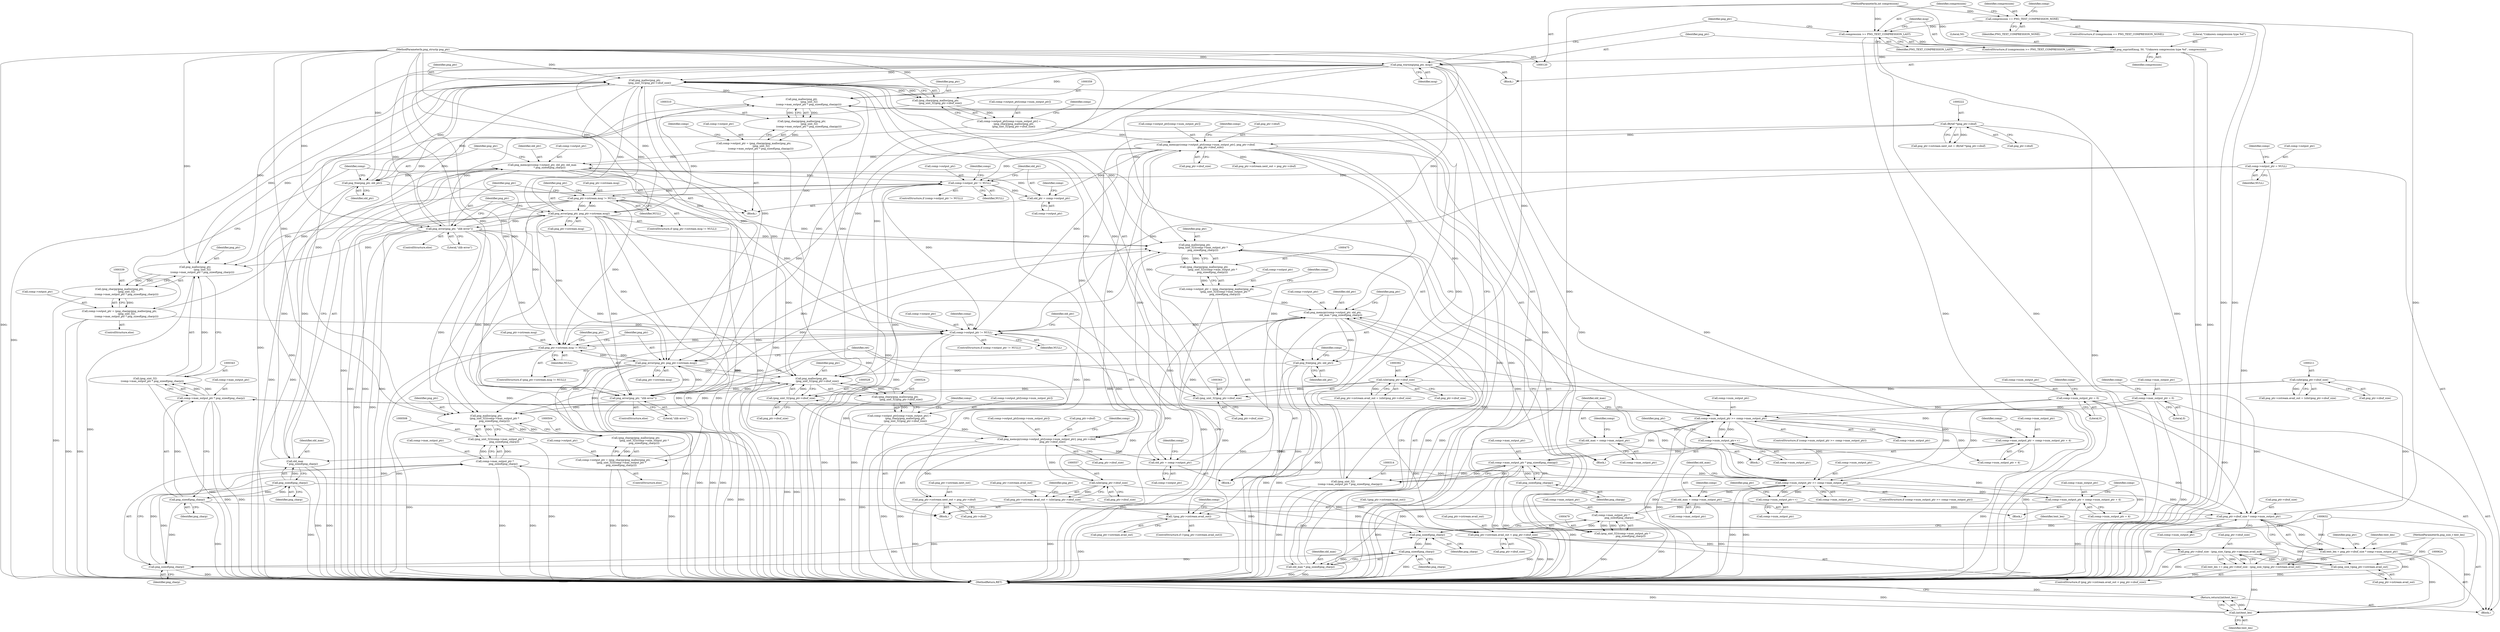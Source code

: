 digraph "0_Chrome_7f3d85b096f66870a15b37c2f40b219b2e292693_30@API" {
"1000476" [label="(Call,png_malloc(png_ptr,\n                     (png_uint_32)(comp->max_output_ptr *\n                     png_sizeof(png_charp))))"];
"1000360" [label="(Call,png_malloc(png_ptr,\n            (png_uint_32)png_ptr->zbuf_size))"];
"1000330" [label="(Call,png_free(png_ptr, old_ptr))"];
"1000311" [label="(Call,png_malloc(png_ptr,\n                   (png_uint_32)\n                  (comp->max_output_ptr * png_sizeof(png_charpp))))"];
"1000183" [label="(Call,png_warning(png_ptr, msg))"];
"1000121" [label="(MethodParameterIn,png_structp png_ptr)"];
"1000178" [label="(Call,png_snprintf(msg, 50, \"Unknown compression type %d\", compression))"];
"1000173" [label="(Call,compression >= PNG_TEXT_COMPRESSION_LAST)"];
"1000154" [label="(Call,compression == PNG_TEXT_COMPRESSION_NONE)"];
"1000124" [label="(MethodParameterIn,int compression)"];
"1000257" [label="(Call,png_error(png_ptr, \"zlib error\"))"];
"1000249" [label="(Call,png_error(png_ptr, png_ptr->zstream.msg))"];
"1000242" [label="(Call,png_ptr->zstream.msg != NULL)"];
"1000293" [label="(Call,comp->output_ptr != NULL)"];
"1000138" [label="(Call,comp->output_ptr = NULL)"];
"1000367" [label="(Call,png_memcpy(comp->output_ptr[comp->num_output_ptr], png_ptr->zbuf,\n            png_ptr->zbuf_size))"];
"1000350" [label="(Call,comp->output_ptr[comp->num_output_ptr] =\n            (png_charp)png_malloc(png_ptr,\n            (png_uint_32)png_ptr->zbuf_size))"];
"1000358" [label="(Call,(png_charp)png_malloc(png_ptr,\n            (png_uint_32)png_ptr->zbuf_size))"];
"1000221" [label="(Call,(Bytef *)png_ptr->zbuf)"];
"1000362" [label="(Call,(png_uint_32)png_ptr->zbuf_size)"];
"1000391" [label="(Call,(uInt)png_ptr->zbuf_size)"];
"1000210" [label="(Call,(uInt)png_ptr->zbuf_size)"];
"1000321" [label="(Call,png_memcpy(comp->output_ptr, old_ptr, old_max\n                   * png_sizeof(png_charp)))"];
"1000305" [label="(Call,comp->output_ptr = (png_charpp)png_malloc(png_ptr,\n                   (png_uint_32)\n                  (comp->max_output_ptr * png_sizeof(png_charpp))))"];
"1000309" [label="(Call,(png_charpp)png_malloc(png_ptr,\n                   (png_uint_32)\n                  (comp->max_output_ptr * png_sizeof(png_charpp))))"];
"1000300" [label="(Call,old_ptr = comp->output_ptr)"];
"1000326" [label="(Call,old_max\n                   * png_sizeof(png_charp))"];
"1000278" [label="(Call,old_max = comp->max_output_ptr)"];
"1000269" [label="(Call,comp->num_output_ptr >= comp->max_output_ptr)"];
"1000128" [label="(Call,comp->num_output_ptr = 0)"];
"1000381" [label="(Call,comp->num_output_ptr++)"];
"1000315" [label="(Call,comp->max_output_ptr * png_sizeof(png_charpp))"];
"1000283" [label="(Call,comp->max_output_ptr = comp->num_output_ptr + 4)"];
"1000319" [label="(Call,png_sizeof(png_charpp))"];
"1000133" [label="(Call,comp->max_output_ptr = 0)"];
"1000344" [label="(Call,comp->max_output_ptr * png_sizeof(png_charp))"];
"1000348" [label="(Call,png_sizeof(png_charp))"];
"1000328" [label="(Call,png_sizeof(png_charp))"];
"1000334" [label="(Call,comp->output_ptr = (png_charpp)png_malloc(png_ptr,\n                  (png_uint_32)\n                  (comp->max_output_ptr * png_sizeof(png_charp))))"];
"1000338" [label="(Call,(png_charpp)png_malloc(png_ptr,\n                  (png_uint_32)\n                  (comp->max_output_ptr * png_sizeof(png_charp))))"];
"1000340" [label="(Call,png_malloc(png_ptr,\n                  (png_uint_32)\n                  (comp->max_output_ptr * png_sizeof(png_charp))))"];
"1000342" [label="(Call,(png_uint_32)\n                  (comp->max_output_ptr * png_sizeof(png_charp)))"];
"1000313" [label="(Call,(png_uint_32)\n                  (comp->max_output_ptr * png_sizeof(png_charpp)))"];
"1000525" [label="(Call,png_malloc(png_ptr,\n               (png_uint_32)png_ptr->zbuf_size))"];
"1000505" [label="(Call,png_malloc(png_ptr,\n                     (png_uint_32)(comp->max_output_ptr *\n                     png_sizeof(png_charp))))"];
"1000592" [label="(Call,png_error(png_ptr, \"zlib error\"))"];
"1000584" [label="(Call,png_error(png_ptr, png_ptr->zstream.msg))"];
"1000577" [label="(Call,png_ptr->zstream.msg != NULL)"];
"1000458" [label="(Call,comp->output_ptr != NULL)"];
"1000532" [label="(Call,png_memcpy(comp->output_ptr[comp->num_output_ptr], png_ptr->zbuf,\n               png_ptr->zbuf_size))"];
"1000515" [label="(Call,comp->output_ptr[comp->num_output_ptr] =\n               (png_charp)png_malloc(png_ptr,\n               (png_uint_32)png_ptr->zbuf_size))"];
"1000523" [label="(Call,(png_charp)png_malloc(png_ptr,\n               (png_uint_32)png_ptr->zbuf_size))"];
"1000527" [label="(Call,(png_uint_32)png_ptr->zbuf_size)"];
"1000556" [label="(Call,(uInt)png_ptr->zbuf_size)"];
"1000499" [label="(Call,comp->output_ptr = (png_charpp)png_malloc(png_ptr,\n                     (png_uint_32)(comp->max_output_ptr *\n                     png_sizeof(png_charp))))"];
"1000503" [label="(Call,(png_charpp)png_malloc(png_ptr,\n                     (png_uint_32)(comp->max_output_ptr *\n                     png_sizeof(png_charp))))"];
"1000486" [label="(Call,png_memcpy(comp->output_ptr, old_ptr,\n                     old_max * png_sizeof(png_charp)))"];
"1000470" [label="(Call,comp->output_ptr = (png_charpp)png_malloc(png_ptr,\n                     (png_uint_32)(comp->max_output_ptr *\n                     png_sizeof(png_charp))))"];
"1000474" [label="(Call,(png_charpp)png_malloc(png_ptr,\n                     (png_uint_32)(comp->max_output_ptr *\n                     png_sizeof(png_charp))))"];
"1000476" [label="(Call,png_malloc(png_ptr,\n                     (png_uint_32)(comp->max_output_ptr *\n                     png_sizeof(png_charp))))"];
"1000478" [label="(Call,(png_uint_32)(comp->max_output_ptr *\n                     png_sizeof(png_charp)))"];
"1000480" [label="(Call,comp->max_output_ptr *\n                     png_sizeof(png_charp))"];
"1000448" [label="(Call,comp->max_output_ptr = comp->num_output_ptr + 4)"];
"1000434" [label="(Call,comp->num_output_ptr >= comp->max_output_ptr)"];
"1000546" [label="(Call,comp->num_output_ptr++)"];
"1000509" [label="(Call,comp->max_output_ptr *\n                     png_sizeof(png_charp))"];
"1000513" [label="(Call,png_sizeof(png_charp))"];
"1000493" [label="(Call,png_sizeof(png_charp))"];
"1000484" [label="(Call,png_sizeof(png_charp))"];
"1000465" [label="(Call,old_ptr = comp->output_ptr)"];
"1000491" [label="(Call,old_max * png_sizeof(png_charp))"];
"1000443" [label="(Call,old_max = comp->max_output_ptr)"];
"1000507" [label="(Call,(png_uint_32)(comp->max_output_ptr *\n                     png_sizeof(png_charp)))"];
"1000495" [label="(Call,png_free(png_ptr, old_ptr))"];
"1000550" [label="(Call,png_ptr->zstream.avail_out = (uInt)png_ptr->zbuf_size)"];
"1000426" [label="(Call,!(png_ptr->zstream.avail_out))"];
"1000608" [label="(Call,png_ptr->zstream.avail_out < png_ptr->zbuf_size)"];
"1000619" [label="(Call,png_ptr->zbuf_size - (png_size_t)png_ptr->zstream.avail_out)"];
"1000617" [label="(Call,text_len += png_ptr->zbuf_size - (png_size_t)png_ptr->zstream.avail_out)"];
"1000631" [label="(Call,(int)text_len)"];
"1000630" [label="(Return,return((int)text_len);)"];
"1000623" [label="(Call,(png_size_t)png_ptr->zstream.avail_out)"];
"1000600" [label="(Call,png_ptr->zbuf_size * comp->num_output_ptr)"];
"1000598" [label="(Call,text_len = png_ptr->zbuf_size * comp->num_output_ptr)"];
"1000561" [label="(Call,png_ptr->zstream.next_out = png_ptr->zbuf)"];
"1000457" [label="(ControlStructure,if (comp->output_ptr != NULL))"];
"1000142" [label="(Identifier,NULL)"];
"1000287" [label="(Call,comp->num_output_ptr + 4)"];
"1000592" [label="(Call,png_error(png_ptr, \"zlib error\"))"];
"1000600" [label="(Call,png_ptr->zbuf_size * comp->num_output_ptr)"];
"1000333" [label="(ControlStructure,else)"];
"1000609" [label="(Call,png_ptr->zstream.avail_out)"];
"1000315" [label="(Call,comp->max_output_ptr * png_sizeof(png_charpp))"];
"1000316" [label="(Call,comp->max_output_ptr)"];
"1000185" [label="(Identifier,msg)"];
"1000351" [label="(Call,comp->output_ptr[comp->num_output_ptr])"];
"1000499" [label="(Call,comp->output_ptr = (png_charpp)png_malloc(png_ptr,\n                     (png_uint_32)(comp->max_output_ptr *\n                     png_sizeof(png_charp))))"];
"1000556" [label="(Call,(uInt)png_ptr->zbuf_size)"];
"1000155" [label="(Identifier,compression)"];
"1000465" [label="(Call,old_ptr = comp->output_ptr)"];
"1000294" [label="(Call,comp->output_ptr)"];
"1000320" [label="(Identifier,png_charpp)"];
"1000345" [label="(Call,comp->max_output_ptr)"];
"1000293" [label="(Call,comp->output_ptr != NULL)"];
"1000328" [label="(Call,png_sizeof(png_charp))"];
"1000593" [label="(Identifier,png_ptr)"];
"1000562" [label="(Call,png_ptr->zstream.next_out)"];
"1000630" [label="(Return,return((int)text_len);)"];
"1000307" [label="(Identifier,comp)"];
"1000543" [label="(Call,png_ptr->zbuf_size)"];
"1000509" [label="(Call,comp->max_output_ptr *\n                     png_sizeof(png_charp))"];
"1000463" [label="(Block,)"];
"1000625" [label="(Call,png_ptr->zstream.avail_out)"];
"1000584" [label="(Call,png_error(png_ptr, png_ptr->zstream.msg))"];
"1000497" [label="(Identifier,old_ptr)"];
"1000259" [label="(Literal,\"zlib error\")"];
"1000284" [label="(Call,comp->max_output_ptr)"];
"1000631" [label="(Call,(int)text_len)"];
"1000535" [label="(Identifier,comp)"];
"1000334" [label="(Call,comp->output_ptr = (png_charpp)png_malloc(png_ptr,\n                  (png_uint_32)\n                  (comp->max_output_ptr * png_sizeof(png_charp))))"];
"1000276" [label="(Block,)"];
"1000305" [label="(Call,comp->output_ptr = (png_charpp)png_malloc(png_ptr,\n                   (png_uint_32)\n                  (comp->max_output_ptr * png_sizeof(png_charpp))))"];
"1000204" [label="(Call,png_ptr->zstream.avail_out = (uInt)png_ptr->zbuf_size)"];
"1000295" [label="(Identifier,comp)"];
"1000425" [label="(ControlStructure,if (!(png_ptr->zstream.avail_out)))"];
"1000478" [label="(Call,(png_uint_32)(comp->max_output_ptr *\n                     png_sizeof(png_charp)))"];
"1000248" [label="(Identifier,NULL)"];
"1000614" [label="(Call,png_ptr->zbuf_size)"];
"1000329" [label="(Identifier,png_charp)"];
"1000525" [label="(Call,png_malloc(png_ptr,\n               (png_uint_32)png_ptr->zbuf_size))"];
"1000498" [label="(ControlStructure,else)"];
"1000385" [label="(Call,png_ptr->zstream.avail_out = (uInt)png_ptr->zbuf_size)"];
"1000273" [label="(Call,comp->max_output_ptr)"];
"1000350" [label="(Call,comp->output_ptr[comp->num_output_ptr] =\n            (png_charp)png_malloc(png_ptr,\n            (png_uint_32)png_ptr->zbuf_size))"];
"1000375" [label="(Call,png_ptr->zbuf)"];
"1000481" [label="(Call,comp->max_output_ptr)"];
"1000547" [label="(Call,comp->num_output_ptr)"];
"1000124" [label="(MethodParameterIn,int compression)"];
"1000251" [label="(Call,png_ptr->zstream.msg)"];
"1000532" [label="(Call,png_memcpy(comp->output_ptr[comp->num_output_ptr], png_ptr->zbuf,\n               png_ptr->zbuf_size))"];
"1000300" [label="(Call,old_ptr = comp->output_ptr)"];
"1000172" [label="(ControlStructure,if (compression >= PNG_TEXT_COMPRESSION_LAST))"];
"1000529" [label="(Call,png_ptr->zbuf_size)"];
"1000154" [label="(Call,compression == PNG_TEXT_COMPRESSION_NONE)"];
"1000488" [label="(Identifier,comp)"];
"1000458" [label="(Call,comp->output_ptr != NULL)"];
"1000368" [label="(Call,comp->output_ptr[comp->num_output_ptr])"];
"1000336" [label="(Identifier,comp)"];
"1000467" [label="(Call,comp->output_ptr)"];
"1000548" [label="(Identifier,comp)"];
"1000550" [label="(Call,png_ptr->zstream.avail_out = (uInt)png_ptr->zbuf_size)"];
"1000558" [label="(Call,png_ptr->zbuf_size)"];
"1000501" [label="(Identifier,comp)"];
"1000321" [label="(Call,png_memcpy(comp->output_ptr, old_ptr, old_max\n                   * png_sizeof(png_charp)))"];
"1000523" [label="(Call,(png_charp)png_malloc(png_ptr,\n               (png_uint_32)png_ptr->zbuf_size))"];
"1000176" [label="(Block,)"];
"1000182" [label="(Identifier,compression)"];
"1000618" [label="(Identifier,text_len)"];
"1000633" [label="(Identifier,text_len)"];
"1000617" [label="(Call,text_len += png_ptr->zbuf_size - (png_size_t)png_ptr->zstream.avail_out)"];
"1000466" [label="(Identifier,old_ptr)"];
"1000441" [label="(Block,)"];
"1000361" [label="(Identifier,png_ptr)"];
"1000526" [label="(Identifier,png_ptr)"];
"1000496" [label="(Identifier,png_ptr)"];
"1000527" [label="(Call,(png_uint_32)png_ptr->zbuf_size)"];
"1000561" [label="(Call,png_ptr->zstream.next_out = png_ptr->zbuf)"];
"1000367" [label="(Call,png_memcpy(comp->output_ptr[comp->num_output_ptr], png_ptr->zbuf,\n            png_ptr->zbuf_size))"];
"1000342" [label="(Call,(png_uint_32)\n                  (comp->max_output_ptr * png_sizeof(png_charp)))"];
"1000491" [label="(Call,old_max * png_sizeof(png_charp))"];
"1000139" [label="(Call,comp->output_ptr)"];
"1000432" [label="(Block,)"];
"1000551" [label="(Call,png_ptr->zstream.avail_out)"];
"1000477" [label="(Identifier,png_ptr)"];
"1000433" [label="(ControlStructure,if (comp->num_output_ptr >= comp->max_output_ptr))"];
"1000323" [label="(Identifier,comp)"];
"1000493" [label="(Call,png_sizeof(png_charp))"];
"1000476" [label="(Call,png_malloc(png_ptr,\n                     (png_uint_32)(comp->max_output_ptr *\n                     png_sizeof(png_charp))))"];
"1000353" [label="(Identifier,comp)"];
"1000510" [label="(Call,comp->max_output_ptr)"];
"1000578" [label="(Call,png_ptr->zstream.msg)"];
"1000444" [label="(Identifier,old_max)"];
"1000383" [label="(Identifier,comp)"];
"1000267" [label="(Block,)"];
"1000348" [label="(Call,png_sizeof(png_charp))"];
"1000358" [label="(Call,(png_charp)png_malloc(png_ptr,\n            (png_uint_32)png_ptr->zbuf_size))"];
"1000285" [label="(Identifier,comp)"];
"1000153" [label="(ControlStructure,if (compression == PNG_TEXT_COMPRESSION_NONE))"];
"1000494" [label="(Identifier,png_charp)"];
"1000250" [label="(Identifier,png_ptr)"];
"1000160" [label="(Identifier,comp)"];
"1000462" [label="(Identifier,NULL)"];
"1000326" [label="(Call,old_max\n                   * png_sizeof(png_charp))"];
"1000382" [label="(Call,comp->num_output_ptr)"];
"1000619" [label="(Call,png_ptr->zbuf_size - (png_size_t)png_ptr->zstream.avail_out)"];
"1000221" [label="(Call,(Bytef *)png_ptr->zbuf)"];
"1000341" [label="(Identifier,png_ptr)"];
"1000370" [label="(Identifier,comp)"];
"1000121" [label="(MethodParameterIn,png_structp png_ptr)"];
"1000393" [label="(Call,png_ptr->zbuf_size)"];
"1000567" [label="(Call,png_ptr->zbuf)"];
"1000585" [label="(Identifier,png_ptr)"];
"1000474" [label="(Call,(png_charpp)png_malloc(png_ptr,\n                     (png_uint_32)(comp->max_output_ptr *\n                     png_sizeof(png_charp))))"];
"1000129" [label="(Call,comp->num_output_ptr)"];
"1000601" [label="(Call,png_ptr->zbuf_size)"];
"1000344" [label="(Call,comp->max_output_ptr * png_sizeof(png_charp))"];
"1000128" [label="(Call,comp->num_output_ptr = 0)"];
"1000268" [label="(ControlStructure,if (comp->num_output_ptr >= comp->max_output_ptr))"];
"1000306" [label="(Call,comp->output_ptr)"];
"1000553" [label="(Identifier,png_ptr)"];
"1000280" [label="(Call,comp->max_output_ptr)"];
"1000443" [label="(Call,old_max = comp->max_output_ptr)"];
"1000533" [label="(Call,comp->output_ptr[comp->num_output_ptr])"];
"1000577" [label="(Call,png_ptr->zstream.msg != NULL)"];
"1000486" [label="(Call,png_memcpy(comp->output_ptr, old_ptr,\n                     old_max * png_sizeof(png_charp)))"];
"1000362" [label="(Call,(png_uint_32)png_ptr->zbuf_size)"];
"1000249" [label="(Call,png_error(png_ptr, png_ptr->zstream.msg))"];
"1000330" [label="(Call,png_free(png_ptr, old_ptr))"];
"1000325" [label="(Identifier,old_ptr)"];
"1000515" [label="(Call,comp->output_ptr[comp->num_output_ptr] =\n               (png_charp)png_malloc(png_ptr,\n               (png_uint_32)png_ptr->zbuf_size))"];
"1000506" [label="(Identifier,png_ptr)"];
"1000485" [label="(Identifier,png_charp)"];
"1000301" [label="(Identifier,old_ptr)"];
"1000298" [label="(Block,)"];
"1000322" [label="(Call,comp->output_ptr)"];
"1000327" [label="(Identifier,old_max)"];
"1000604" [label="(Call,comp->num_output_ptr)"];
"1000503" [label="(Call,(png_charpp)png_malloc(png_ptr,\n                     (png_uint_32)(comp->max_output_ptr *\n                     png_sizeof(png_charp))))"];
"1000518" [label="(Identifier,comp)"];
"1000583" [label="(Identifier,NULL)"];
"1000140" [label="(Identifier,comp)"];
"1000241" [label="(ControlStructure,if (png_ptr->zstream.msg != NULL))"];
"1000257" [label="(Call,png_error(png_ptr, \"zlib error\"))"];
"1000471" [label="(Call,comp->output_ptr)"];
"1000145" [label="(Identifier,comp)"];
"1000427" [label="(Call,png_ptr->zstream.avail_out)"];
"1000180" [label="(Literal,50)"];
"1000181" [label="(Literal,\"Unknown compression type %d\")"];
"1000546" [label="(Call,comp->num_output_ptr++)"];
"1000620" [label="(Call,png_ptr->zbuf_size)"];
"1000243" [label="(Call,png_ptr->zstream.msg)"];
"1000335" [label="(Call,comp->output_ptr)"];
"1000449" [label="(Call,comp->max_output_ptr)"];
"1000470" [label="(Call,comp->output_ptr = (png_charpp)png_malloc(png_ptr,\n                     (png_uint_32)(comp->max_output_ptr *\n                     png_sizeof(png_charp))))"];
"1000137" [label="(Literal,0)"];
"1000173" [label="(Call,compression >= PNG_TEXT_COMPRESSION_LAST)"];
"1000436" [label="(Identifier,comp)"];
"1000634" [label="(MethodReturn,RET)"];
"1000381" [label="(Call,comp->num_output_ptr++)"];
"1000215" [label="(Call,png_ptr->zstream.next_out = (Bytef *)png_ptr->zbuf)"];
"1000507" [label="(Call,(png_uint_32)(comp->max_output_ptr *\n                     png_sizeof(png_charp)))"];
"1000319" [label="(Call,png_sizeof(png_charpp))"];
"1000564" [label="(Identifier,png_ptr)"];
"1000586" [label="(Call,png_ptr->zstream.msg)"];
"1000495" [label="(Call,png_free(png_ptr, old_ptr))"];
"1000445" [label="(Call,comp->max_output_ptr)"];
"1000338" [label="(Call,(png_charpp)png_malloc(png_ptr,\n                  (png_uint_32)\n                  (comp->max_output_ptr * png_sizeof(png_charp))))"];
"1000623" [label="(Call,(png_size_t)png_ptr->zstream.avail_out)"];
"1000349" [label="(Identifier,png_charp)"];
"1000490" [label="(Identifier,old_ptr)"];
"1000210" [label="(Call,(uInt)png_ptr->zbuf_size)"];
"1000297" [label="(Identifier,NULL)"];
"1000126" [label="(Block,)"];
"1000391" [label="(Call,(uInt)png_ptr->zbuf_size)"];
"1000279" [label="(Identifier,old_max)"];
"1000312" [label="(Identifier,png_ptr)"];
"1000331" [label="(Identifier,png_ptr)"];
"1000434" [label="(Call,comp->num_output_ptr >= comp->max_output_ptr)"];
"1000598" [label="(Call,text_len = png_ptr->zbuf_size * comp->num_output_ptr)"];
"1000135" [label="(Identifier,comp)"];
"1000459" [label="(Call,comp->output_ptr)"];
"1000189" [label="(Identifier,png_ptr)"];
"1000269" [label="(Call,comp->num_output_ptr >= comp->max_output_ptr)"];
"1000448" [label="(Call,comp->max_output_ptr = comp->num_output_ptr + 4)"];
"1000138" [label="(Call,comp->output_ptr = NULL)"];
"1000438" [label="(Call,comp->max_output_ptr)"];
"1000309" [label="(Call,(png_charpp)png_malloc(png_ptr,\n                   (png_uint_32)\n                  (comp->max_output_ptr * png_sizeof(png_charpp))))"];
"1000175" [label="(Identifier,PNG_TEXT_COMPRESSION_LAST)"];
"1000340" [label="(Call,png_malloc(png_ptr,\n                  (png_uint_32)\n                  (comp->max_output_ptr * png_sizeof(png_charp))))"];
"1000450" [label="(Identifier,comp)"];
"1000261" [label="(Call,!(png_ptr->zstream.avail_out))"];
"1000516" [label="(Call,comp->output_ptr[comp->num_output_ptr])"];
"1000256" [label="(ControlStructure,else)"];
"1000278" [label="(Call,old_max = comp->max_output_ptr)"];
"1000426" [label="(Call,!(png_ptr->zstream.avail_out))"];
"1000302" [label="(Call,comp->output_ptr)"];
"1000179" [label="(Identifier,msg)"];
"1000364" [label="(Call,png_ptr->zbuf_size)"];
"1000174" [label="(Identifier,compression)"];
"1000599" [label="(Identifier,text_len)"];
"1000360" [label="(Call,png_malloc(png_ptr,\n            (png_uint_32)png_ptr->zbuf_size))"];
"1000472" [label="(Identifier,comp)"];
"1000311" [label="(Call,png_malloc(png_ptr,\n                   (png_uint_32)\n                  (comp->max_output_ptr * png_sizeof(png_charpp))))"];
"1000270" [label="(Call,comp->num_output_ptr)"];
"1000178" [label="(Call,png_snprintf(msg, 50, \"Unknown compression type %d\", compression))"];
"1000514" [label="(Identifier,png_charp)"];
"1000378" [label="(Call,png_ptr->zbuf_size)"];
"1000313" [label="(Call,(png_uint_32)\n                  (comp->max_output_ptr * png_sizeof(png_charpp)))"];
"1000607" [label="(ControlStructure,if (png_ptr->zstream.avail_out < png_ptr->zbuf_size))"];
"1000435" [label="(Call,comp->num_output_ptr)"];
"1000594" [label="(Literal,\"zlib error\")"];
"1000388" [label="(Identifier,png_ptr)"];
"1000242" [label="(Call,png_ptr->zstream.msg != NULL)"];
"1000591" [label="(ControlStructure,else)"];
"1000596" [label="(Identifier,ret)"];
"1000608" [label="(Call,png_ptr->zstream.avail_out < png_ptr->zbuf_size)"];
"1000264" [label="(Identifier,png_ptr)"];
"1000396" [label="(Call,png_ptr->zstream.next_out = png_ptr->zbuf)"];
"1000258" [label="(Identifier,png_ptr)"];
"1000132" [label="(Literal,0)"];
"1000212" [label="(Call,png_ptr->zbuf_size)"];
"1000292" [label="(ControlStructure,if (comp->output_ptr != NULL))"];
"1000487" [label="(Call,comp->output_ptr)"];
"1000540" [label="(Call,png_ptr->zbuf)"];
"1000460" [label="(Identifier,comp)"];
"1000505" [label="(Call,png_malloc(png_ptr,\n                     (png_uint_32)(comp->max_output_ptr *\n                     png_sizeof(png_charp))))"];
"1000332" [label="(Identifier,old_ptr)"];
"1000156" [label="(Identifier,PNG_TEXT_COMPRESSION_NONE)"];
"1000492" [label="(Identifier,old_max)"];
"1000500" [label="(Call,comp->output_ptr)"];
"1000480" [label="(Call,comp->max_output_ptr *\n                     png_sizeof(png_charp))"];
"1000283" [label="(Call,comp->max_output_ptr = comp->num_output_ptr + 4)"];
"1000123" [label="(MethodParameterIn,png_size_t text_len)"];
"1000184" [label="(Identifier,png_ptr)"];
"1000133" [label="(Call,comp->max_output_ptr = 0)"];
"1000223" [label="(Call,png_ptr->zbuf)"];
"1000484" [label="(Call,png_sizeof(png_charp))"];
"1000576" [label="(ControlStructure,if (png_ptr->zstream.msg != NULL))"];
"1000611" [label="(Identifier,png_ptr)"];
"1000183" [label="(Call,png_warning(png_ptr, msg))"];
"1000134" [label="(Call,comp->max_output_ptr)"];
"1000513" [label="(Call,png_sizeof(png_charp))"];
"1000452" [label="(Call,comp->num_output_ptr + 4)"];
"1000476" -> "1000474"  [label="AST: "];
"1000476" -> "1000478"  [label="CFG: "];
"1000477" -> "1000476"  [label="AST: "];
"1000478" -> "1000476"  [label="AST: "];
"1000474" -> "1000476"  [label="CFG: "];
"1000476" -> "1000634"  [label="DDG: "];
"1000476" -> "1000474"  [label="DDG: "];
"1000476" -> "1000474"  [label="DDG: "];
"1000360" -> "1000476"  [label="DDG: "];
"1000183" -> "1000476"  [label="DDG: "];
"1000257" -> "1000476"  [label="DDG: "];
"1000525" -> "1000476"  [label="DDG: "];
"1000249" -> "1000476"  [label="DDG: "];
"1000592" -> "1000476"  [label="DDG: "];
"1000584" -> "1000476"  [label="DDG: "];
"1000121" -> "1000476"  [label="DDG: "];
"1000478" -> "1000476"  [label="DDG: "];
"1000476" -> "1000495"  [label="DDG: "];
"1000360" -> "1000358"  [label="AST: "];
"1000360" -> "1000362"  [label="CFG: "];
"1000361" -> "1000360"  [label="AST: "];
"1000362" -> "1000360"  [label="AST: "];
"1000358" -> "1000360"  [label="CFG: "];
"1000360" -> "1000634"  [label="DDG: "];
"1000360" -> "1000634"  [label="DDG: "];
"1000360" -> "1000249"  [label="DDG: "];
"1000360" -> "1000257"  [label="DDG: "];
"1000360" -> "1000311"  [label="DDG: "];
"1000360" -> "1000340"  [label="DDG: "];
"1000360" -> "1000358"  [label="DDG: "];
"1000360" -> "1000358"  [label="DDG: "];
"1000330" -> "1000360"  [label="DDG: "];
"1000183" -> "1000360"  [label="DDG: "];
"1000257" -> "1000360"  [label="DDG: "];
"1000249" -> "1000360"  [label="DDG: "];
"1000340" -> "1000360"  [label="DDG: "];
"1000121" -> "1000360"  [label="DDG: "];
"1000362" -> "1000360"  [label="DDG: "];
"1000360" -> "1000505"  [label="DDG: "];
"1000360" -> "1000525"  [label="DDG: "];
"1000360" -> "1000584"  [label="DDG: "];
"1000360" -> "1000592"  [label="DDG: "];
"1000330" -> "1000298"  [label="AST: "];
"1000330" -> "1000332"  [label="CFG: "];
"1000331" -> "1000330"  [label="AST: "];
"1000332" -> "1000330"  [label="AST: "];
"1000353" -> "1000330"  [label="CFG: "];
"1000330" -> "1000634"  [label="DDG: "];
"1000330" -> "1000634"  [label="DDG: "];
"1000311" -> "1000330"  [label="DDG: "];
"1000121" -> "1000330"  [label="DDG: "];
"1000321" -> "1000330"  [label="DDG: "];
"1000311" -> "1000309"  [label="AST: "];
"1000311" -> "1000313"  [label="CFG: "];
"1000312" -> "1000311"  [label="AST: "];
"1000313" -> "1000311"  [label="AST: "];
"1000309" -> "1000311"  [label="CFG: "];
"1000311" -> "1000634"  [label="DDG: "];
"1000311" -> "1000309"  [label="DDG: "];
"1000311" -> "1000309"  [label="DDG: "];
"1000183" -> "1000311"  [label="DDG: "];
"1000257" -> "1000311"  [label="DDG: "];
"1000249" -> "1000311"  [label="DDG: "];
"1000121" -> "1000311"  [label="DDG: "];
"1000313" -> "1000311"  [label="DDG: "];
"1000183" -> "1000176"  [label="AST: "];
"1000183" -> "1000185"  [label="CFG: "];
"1000184" -> "1000183"  [label="AST: "];
"1000185" -> "1000183"  [label="AST: "];
"1000189" -> "1000183"  [label="CFG: "];
"1000183" -> "1000634"  [label="DDG: "];
"1000183" -> "1000634"  [label="DDG: "];
"1000183" -> "1000634"  [label="DDG: "];
"1000121" -> "1000183"  [label="DDG: "];
"1000178" -> "1000183"  [label="DDG: "];
"1000183" -> "1000249"  [label="DDG: "];
"1000183" -> "1000257"  [label="DDG: "];
"1000183" -> "1000340"  [label="DDG: "];
"1000183" -> "1000505"  [label="DDG: "];
"1000183" -> "1000525"  [label="DDG: "];
"1000183" -> "1000584"  [label="DDG: "];
"1000183" -> "1000592"  [label="DDG: "];
"1000121" -> "1000120"  [label="AST: "];
"1000121" -> "1000634"  [label="DDG: "];
"1000121" -> "1000249"  [label="DDG: "];
"1000121" -> "1000257"  [label="DDG: "];
"1000121" -> "1000340"  [label="DDG: "];
"1000121" -> "1000495"  [label="DDG: "];
"1000121" -> "1000505"  [label="DDG: "];
"1000121" -> "1000525"  [label="DDG: "];
"1000121" -> "1000584"  [label="DDG: "];
"1000121" -> "1000592"  [label="DDG: "];
"1000178" -> "1000176"  [label="AST: "];
"1000178" -> "1000182"  [label="CFG: "];
"1000179" -> "1000178"  [label="AST: "];
"1000180" -> "1000178"  [label="AST: "];
"1000181" -> "1000178"  [label="AST: "];
"1000182" -> "1000178"  [label="AST: "];
"1000184" -> "1000178"  [label="CFG: "];
"1000178" -> "1000634"  [label="DDG: "];
"1000178" -> "1000634"  [label="DDG: "];
"1000173" -> "1000178"  [label="DDG: "];
"1000124" -> "1000178"  [label="DDG: "];
"1000173" -> "1000172"  [label="AST: "];
"1000173" -> "1000175"  [label="CFG: "];
"1000174" -> "1000173"  [label="AST: "];
"1000175" -> "1000173"  [label="AST: "];
"1000179" -> "1000173"  [label="CFG: "];
"1000189" -> "1000173"  [label="CFG: "];
"1000173" -> "1000634"  [label="DDG: "];
"1000173" -> "1000634"  [label="DDG: "];
"1000173" -> "1000634"  [label="DDG: "];
"1000154" -> "1000173"  [label="DDG: "];
"1000124" -> "1000173"  [label="DDG: "];
"1000154" -> "1000153"  [label="AST: "];
"1000154" -> "1000156"  [label="CFG: "];
"1000155" -> "1000154"  [label="AST: "];
"1000156" -> "1000154"  [label="AST: "];
"1000160" -> "1000154"  [label="CFG: "];
"1000174" -> "1000154"  [label="CFG: "];
"1000154" -> "1000634"  [label="DDG: "];
"1000154" -> "1000634"  [label="DDG: "];
"1000154" -> "1000634"  [label="DDG: "];
"1000124" -> "1000154"  [label="DDG: "];
"1000124" -> "1000120"  [label="AST: "];
"1000124" -> "1000634"  [label="DDG: "];
"1000257" -> "1000256"  [label="AST: "];
"1000257" -> "1000259"  [label="CFG: "];
"1000258" -> "1000257"  [label="AST: "];
"1000259" -> "1000257"  [label="AST: "];
"1000264" -> "1000257"  [label="CFG: "];
"1000257" -> "1000634"  [label="DDG: "];
"1000257" -> "1000634"  [label="DDG: "];
"1000257" -> "1000249"  [label="DDG: "];
"1000249" -> "1000257"  [label="DDG: "];
"1000257" -> "1000340"  [label="DDG: "];
"1000257" -> "1000505"  [label="DDG: "];
"1000257" -> "1000525"  [label="DDG: "];
"1000257" -> "1000584"  [label="DDG: "];
"1000257" -> "1000592"  [label="DDG: "];
"1000249" -> "1000241"  [label="AST: "];
"1000249" -> "1000251"  [label="CFG: "];
"1000250" -> "1000249"  [label="AST: "];
"1000251" -> "1000249"  [label="AST: "];
"1000264" -> "1000249"  [label="CFG: "];
"1000249" -> "1000634"  [label="DDG: "];
"1000249" -> "1000634"  [label="DDG: "];
"1000249" -> "1000634"  [label="DDG: "];
"1000249" -> "1000242"  [label="DDG: "];
"1000242" -> "1000249"  [label="DDG: "];
"1000249" -> "1000340"  [label="DDG: "];
"1000249" -> "1000505"  [label="DDG: "];
"1000249" -> "1000525"  [label="DDG: "];
"1000249" -> "1000577"  [label="DDG: "];
"1000249" -> "1000584"  [label="DDG: "];
"1000249" -> "1000592"  [label="DDG: "];
"1000242" -> "1000241"  [label="AST: "];
"1000242" -> "1000248"  [label="CFG: "];
"1000243" -> "1000242"  [label="AST: "];
"1000248" -> "1000242"  [label="AST: "];
"1000250" -> "1000242"  [label="CFG: "];
"1000258" -> "1000242"  [label="CFG: "];
"1000242" -> "1000634"  [label="DDG: "];
"1000242" -> "1000634"  [label="DDG: "];
"1000242" -> "1000634"  [label="DDG: "];
"1000293" -> "1000242"  [label="DDG: "];
"1000242" -> "1000293"  [label="DDG: "];
"1000242" -> "1000458"  [label="DDG: "];
"1000242" -> "1000577"  [label="DDG: "];
"1000242" -> "1000577"  [label="DDG: "];
"1000293" -> "1000292"  [label="AST: "];
"1000293" -> "1000297"  [label="CFG: "];
"1000294" -> "1000293"  [label="AST: "];
"1000297" -> "1000293"  [label="AST: "];
"1000301" -> "1000293"  [label="CFG: "];
"1000336" -> "1000293"  [label="CFG: "];
"1000293" -> "1000634"  [label="DDG: "];
"1000293" -> "1000634"  [label="DDG: "];
"1000138" -> "1000293"  [label="DDG: "];
"1000367" -> "1000293"  [label="DDG: "];
"1000321" -> "1000293"  [label="DDG: "];
"1000334" -> "1000293"  [label="DDG: "];
"1000293" -> "1000300"  [label="DDG: "];
"1000293" -> "1000458"  [label="DDG: "];
"1000293" -> "1000577"  [label="DDG: "];
"1000138" -> "1000126"  [label="AST: "];
"1000138" -> "1000142"  [label="CFG: "];
"1000139" -> "1000138"  [label="AST: "];
"1000142" -> "1000138"  [label="AST: "];
"1000145" -> "1000138"  [label="CFG: "];
"1000138" -> "1000634"  [label="DDG: "];
"1000138" -> "1000458"  [label="DDG: "];
"1000367" -> "1000267"  [label="AST: "];
"1000367" -> "1000378"  [label="CFG: "];
"1000368" -> "1000367"  [label="AST: "];
"1000375" -> "1000367"  [label="AST: "];
"1000378" -> "1000367"  [label="AST: "];
"1000383" -> "1000367"  [label="CFG: "];
"1000367" -> "1000634"  [label="DDG: "];
"1000367" -> "1000634"  [label="DDG: "];
"1000367" -> "1000300"  [label="DDG: "];
"1000367" -> "1000321"  [label="DDG: "];
"1000350" -> "1000367"  [label="DDG: "];
"1000221" -> "1000367"  [label="DDG: "];
"1000362" -> "1000367"  [label="DDG: "];
"1000367" -> "1000391"  [label="DDG: "];
"1000367" -> "1000396"  [label="DDG: "];
"1000367" -> "1000458"  [label="DDG: "];
"1000367" -> "1000465"  [label="DDG: "];
"1000367" -> "1000486"  [label="DDG: "];
"1000367" -> "1000532"  [label="DDG: "];
"1000350" -> "1000267"  [label="AST: "];
"1000350" -> "1000358"  [label="CFG: "];
"1000351" -> "1000350"  [label="AST: "];
"1000358" -> "1000350"  [label="AST: "];
"1000370" -> "1000350"  [label="CFG: "];
"1000350" -> "1000634"  [label="DDG: "];
"1000358" -> "1000350"  [label="DDG: "];
"1000359" -> "1000358"  [label="AST: "];
"1000358" -> "1000634"  [label="DDG: "];
"1000221" -> "1000215"  [label="AST: "];
"1000221" -> "1000223"  [label="CFG: "];
"1000222" -> "1000221"  [label="AST: "];
"1000223" -> "1000221"  [label="AST: "];
"1000215" -> "1000221"  [label="CFG: "];
"1000221" -> "1000634"  [label="DDG: "];
"1000221" -> "1000215"  [label="DDG: "];
"1000221" -> "1000532"  [label="DDG: "];
"1000362" -> "1000364"  [label="CFG: "];
"1000363" -> "1000362"  [label="AST: "];
"1000364" -> "1000362"  [label="AST: "];
"1000391" -> "1000362"  [label="DDG: "];
"1000210" -> "1000362"  [label="DDG: "];
"1000391" -> "1000385"  [label="AST: "];
"1000391" -> "1000393"  [label="CFG: "];
"1000392" -> "1000391"  [label="AST: "];
"1000393" -> "1000391"  [label="AST: "];
"1000385" -> "1000391"  [label="CFG: "];
"1000391" -> "1000385"  [label="DDG: "];
"1000391" -> "1000527"  [label="DDG: "];
"1000391" -> "1000600"  [label="DDG: "];
"1000210" -> "1000204"  [label="AST: "];
"1000210" -> "1000212"  [label="CFG: "];
"1000211" -> "1000210"  [label="AST: "];
"1000212" -> "1000210"  [label="AST: "];
"1000204" -> "1000210"  [label="CFG: "];
"1000210" -> "1000204"  [label="DDG: "];
"1000210" -> "1000527"  [label="DDG: "];
"1000210" -> "1000600"  [label="DDG: "];
"1000321" -> "1000298"  [label="AST: "];
"1000321" -> "1000326"  [label="CFG: "];
"1000322" -> "1000321"  [label="AST: "];
"1000325" -> "1000321"  [label="AST: "];
"1000326" -> "1000321"  [label="AST: "];
"1000331" -> "1000321"  [label="CFG: "];
"1000321" -> "1000634"  [label="DDG: "];
"1000321" -> "1000634"  [label="DDG: "];
"1000321" -> "1000634"  [label="DDG: "];
"1000305" -> "1000321"  [label="DDG: "];
"1000300" -> "1000321"  [label="DDG: "];
"1000326" -> "1000321"  [label="DDG: "];
"1000326" -> "1000321"  [label="DDG: "];
"1000321" -> "1000458"  [label="DDG: "];
"1000305" -> "1000298"  [label="AST: "];
"1000305" -> "1000309"  [label="CFG: "];
"1000306" -> "1000305"  [label="AST: "];
"1000309" -> "1000305"  [label="AST: "];
"1000323" -> "1000305"  [label="CFG: "];
"1000305" -> "1000634"  [label="DDG: "];
"1000309" -> "1000305"  [label="DDG: "];
"1000310" -> "1000309"  [label="AST: "];
"1000309" -> "1000634"  [label="DDG: "];
"1000300" -> "1000298"  [label="AST: "];
"1000300" -> "1000302"  [label="CFG: "];
"1000301" -> "1000300"  [label="AST: "];
"1000302" -> "1000300"  [label="AST: "];
"1000307" -> "1000300"  [label="CFG: "];
"1000326" -> "1000328"  [label="CFG: "];
"1000327" -> "1000326"  [label="AST: "];
"1000328" -> "1000326"  [label="AST: "];
"1000326" -> "1000634"  [label="DDG: "];
"1000326" -> "1000634"  [label="DDG: "];
"1000278" -> "1000326"  [label="DDG: "];
"1000328" -> "1000326"  [label="DDG: "];
"1000278" -> "1000276"  [label="AST: "];
"1000278" -> "1000280"  [label="CFG: "];
"1000279" -> "1000278"  [label="AST: "];
"1000280" -> "1000278"  [label="AST: "];
"1000285" -> "1000278"  [label="CFG: "];
"1000278" -> "1000634"  [label="DDG: "];
"1000269" -> "1000278"  [label="DDG: "];
"1000269" -> "1000268"  [label="AST: "];
"1000269" -> "1000273"  [label="CFG: "];
"1000270" -> "1000269"  [label="AST: "];
"1000273" -> "1000269"  [label="AST: "];
"1000279" -> "1000269"  [label="CFG: "];
"1000353" -> "1000269"  [label="CFG: "];
"1000269" -> "1000634"  [label="DDG: "];
"1000269" -> "1000634"  [label="DDG: "];
"1000128" -> "1000269"  [label="DDG: "];
"1000381" -> "1000269"  [label="DDG: "];
"1000315" -> "1000269"  [label="DDG: "];
"1000133" -> "1000269"  [label="DDG: "];
"1000344" -> "1000269"  [label="DDG: "];
"1000269" -> "1000283"  [label="DDG: "];
"1000269" -> "1000287"  [label="DDG: "];
"1000269" -> "1000381"  [label="DDG: "];
"1000269" -> "1000434"  [label="DDG: "];
"1000128" -> "1000126"  [label="AST: "];
"1000128" -> "1000132"  [label="CFG: "];
"1000129" -> "1000128"  [label="AST: "];
"1000132" -> "1000128"  [label="AST: "];
"1000135" -> "1000128"  [label="CFG: "];
"1000128" -> "1000634"  [label="DDG: "];
"1000128" -> "1000434"  [label="DDG: "];
"1000128" -> "1000600"  [label="DDG: "];
"1000381" -> "1000267"  [label="AST: "];
"1000381" -> "1000382"  [label="CFG: "];
"1000382" -> "1000381"  [label="AST: "];
"1000388" -> "1000381"  [label="CFG: "];
"1000381" -> "1000434"  [label="DDG: "];
"1000381" -> "1000600"  [label="DDG: "];
"1000315" -> "1000313"  [label="AST: "];
"1000315" -> "1000319"  [label="CFG: "];
"1000316" -> "1000315"  [label="AST: "];
"1000319" -> "1000315"  [label="AST: "];
"1000313" -> "1000315"  [label="CFG: "];
"1000315" -> "1000634"  [label="DDG: "];
"1000315" -> "1000634"  [label="DDG: "];
"1000315" -> "1000313"  [label="DDG: "];
"1000315" -> "1000313"  [label="DDG: "];
"1000283" -> "1000315"  [label="DDG: "];
"1000319" -> "1000315"  [label="DDG: "];
"1000315" -> "1000434"  [label="DDG: "];
"1000283" -> "1000276"  [label="AST: "];
"1000283" -> "1000287"  [label="CFG: "];
"1000284" -> "1000283"  [label="AST: "];
"1000287" -> "1000283"  [label="AST: "];
"1000295" -> "1000283"  [label="CFG: "];
"1000283" -> "1000634"  [label="DDG: "];
"1000283" -> "1000344"  [label="DDG: "];
"1000319" -> "1000320"  [label="CFG: "];
"1000320" -> "1000319"  [label="AST: "];
"1000319" -> "1000634"  [label="DDG: "];
"1000133" -> "1000126"  [label="AST: "];
"1000133" -> "1000137"  [label="CFG: "];
"1000134" -> "1000133"  [label="AST: "];
"1000137" -> "1000133"  [label="AST: "];
"1000140" -> "1000133"  [label="CFG: "];
"1000133" -> "1000634"  [label="DDG: "];
"1000133" -> "1000434"  [label="DDG: "];
"1000344" -> "1000342"  [label="AST: "];
"1000344" -> "1000348"  [label="CFG: "];
"1000345" -> "1000344"  [label="AST: "];
"1000348" -> "1000344"  [label="AST: "];
"1000342" -> "1000344"  [label="CFG: "];
"1000344" -> "1000634"  [label="DDG: "];
"1000344" -> "1000634"  [label="DDG: "];
"1000344" -> "1000342"  [label="DDG: "];
"1000344" -> "1000342"  [label="DDG: "];
"1000348" -> "1000344"  [label="DDG: "];
"1000344" -> "1000434"  [label="DDG: "];
"1000348" -> "1000349"  [label="CFG: "];
"1000349" -> "1000348"  [label="AST: "];
"1000348" -> "1000634"  [label="DDG: "];
"1000348" -> "1000328"  [label="DDG: "];
"1000328" -> "1000348"  [label="DDG: "];
"1000348" -> "1000484"  [label="DDG: "];
"1000348" -> "1000513"  [label="DDG: "];
"1000328" -> "1000329"  [label="CFG: "];
"1000329" -> "1000328"  [label="AST: "];
"1000328" -> "1000634"  [label="DDG: "];
"1000328" -> "1000484"  [label="DDG: "];
"1000328" -> "1000513"  [label="DDG: "];
"1000334" -> "1000333"  [label="AST: "];
"1000334" -> "1000338"  [label="CFG: "];
"1000335" -> "1000334"  [label="AST: "];
"1000338" -> "1000334"  [label="AST: "];
"1000353" -> "1000334"  [label="CFG: "];
"1000334" -> "1000634"  [label="DDG: "];
"1000334" -> "1000634"  [label="DDG: "];
"1000338" -> "1000334"  [label="DDG: "];
"1000334" -> "1000458"  [label="DDG: "];
"1000338" -> "1000340"  [label="CFG: "];
"1000339" -> "1000338"  [label="AST: "];
"1000340" -> "1000338"  [label="AST: "];
"1000338" -> "1000634"  [label="DDG: "];
"1000340" -> "1000338"  [label="DDG: "];
"1000340" -> "1000338"  [label="DDG: "];
"1000340" -> "1000342"  [label="CFG: "];
"1000341" -> "1000340"  [label="AST: "];
"1000342" -> "1000340"  [label="AST: "];
"1000340" -> "1000634"  [label="DDG: "];
"1000342" -> "1000340"  [label="DDG: "];
"1000343" -> "1000342"  [label="AST: "];
"1000342" -> "1000634"  [label="DDG: "];
"1000314" -> "1000313"  [label="AST: "];
"1000313" -> "1000634"  [label="DDG: "];
"1000525" -> "1000523"  [label="AST: "];
"1000525" -> "1000527"  [label="CFG: "];
"1000526" -> "1000525"  [label="AST: "];
"1000527" -> "1000525"  [label="AST: "];
"1000523" -> "1000525"  [label="CFG: "];
"1000525" -> "1000634"  [label="DDG: "];
"1000525" -> "1000634"  [label="DDG: "];
"1000525" -> "1000505"  [label="DDG: "];
"1000525" -> "1000523"  [label="DDG: "];
"1000525" -> "1000523"  [label="DDG: "];
"1000505" -> "1000525"  [label="DDG: "];
"1000495" -> "1000525"  [label="DDG: "];
"1000592" -> "1000525"  [label="DDG: "];
"1000584" -> "1000525"  [label="DDG: "];
"1000527" -> "1000525"  [label="DDG: "];
"1000525" -> "1000584"  [label="DDG: "];
"1000525" -> "1000592"  [label="DDG: "];
"1000505" -> "1000503"  [label="AST: "];
"1000505" -> "1000507"  [label="CFG: "];
"1000506" -> "1000505"  [label="AST: "];
"1000507" -> "1000505"  [label="AST: "];
"1000503" -> "1000505"  [label="CFG: "];
"1000505" -> "1000634"  [label="DDG: "];
"1000505" -> "1000503"  [label="DDG: "];
"1000505" -> "1000503"  [label="DDG: "];
"1000592" -> "1000505"  [label="DDG: "];
"1000584" -> "1000505"  [label="DDG: "];
"1000507" -> "1000505"  [label="DDG: "];
"1000592" -> "1000591"  [label="AST: "];
"1000592" -> "1000594"  [label="CFG: "];
"1000593" -> "1000592"  [label="AST: "];
"1000594" -> "1000592"  [label="AST: "];
"1000596" -> "1000592"  [label="CFG: "];
"1000592" -> "1000634"  [label="DDG: "];
"1000592" -> "1000634"  [label="DDG: "];
"1000592" -> "1000584"  [label="DDG: "];
"1000584" -> "1000592"  [label="DDG: "];
"1000584" -> "1000576"  [label="AST: "];
"1000584" -> "1000586"  [label="CFG: "];
"1000585" -> "1000584"  [label="AST: "];
"1000586" -> "1000584"  [label="AST: "];
"1000596" -> "1000584"  [label="CFG: "];
"1000584" -> "1000634"  [label="DDG: "];
"1000584" -> "1000634"  [label="DDG: "];
"1000584" -> "1000634"  [label="DDG: "];
"1000584" -> "1000577"  [label="DDG: "];
"1000577" -> "1000584"  [label="DDG: "];
"1000577" -> "1000576"  [label="AST: "];
"1000577" -> "1000583"  [label="CFG: "];
"1000578" -> "1000577"  [label="AST: "];
"1000583" -> "1000577"  [label="AST: "];
"1000585" -> "1000577"  [label="CFG: "];
"1000593" -> "1000577"  [label="CFG: "];
"1000577" -> "1000634"  [label="DDG: "];
"1000577" -> "1000634"  [label="DDG: "];
"1000577" -> "1000634"  [label="DDG: "];
"1000577" -> "1000458"  [label="DDG: "];
"1000458" -> "1000577"  [label="DDG: "];
"1000458" -> "1000457"  [label="AST: "];
"1000458" -> "1000462"  [label="CFG: "];
"1000459" -> "1000458"  [label="AST: "];
"1000462" -> "1000458"  [label="AST: "];
"1000466" -> "1000458"  [label="CFG: "];
"1000501" -> "1000458"  [label="CFG: "];
"1000458" -> "1000634"  [label="DDG: "];
"1000458" -> "1000634"  [label="DDG: "];
"1000532" -> "1000458"  [label="DDG: "];
"1000499" -> "1000458"  [label="DDG: "];
"1000486" -> "1000458"  [label="DDG: "];
"1000458" -> "1000465"  [label="DDG: "];
"1000532" -> "1000432"  [label="AST: "];
"1000532" -> "1000543"  [label="CFG: "];
"1000533" -> "1000532"  [label="AST: "];
"1000540" -> "1000532"  [label="AST: "];
"1000543" -> "1000532"  [label="AST: "];
"1000548" -> "1000532"  [label="CFG: "];
"1000532" -> "1000634"  [label="DDG: "];
"1000532" -> "1000634"  [label="DDG: "];
"1000532" -> "1000465"  [label="DDG: "];
"1000532" -> "1000486"  [label="DDG: "];
"1000515" -> "1000532"  [label="DDG: "];
"1000527" -> "1000532"  [label="DDG: "];
"1000532" -> "1000556"  [label="DDG: "];
"1000532" -> "1000561"  [label="DDG: "];
"1000515" -> "1000432"  [label="AST: "];
"1000515" -> "1000523"  [label="CFG: "];
"1000516" -> "1000515"  [label="AST: "];
"1000523" -> "1000515"  [label="AST: "];
"1000535" -> "1000515"  [label="CFG: "];
"1000515" -> "1000634"  [label="DDG: "];
"1000523" -> "1000515"  [label="DDG: "];
"1000524" -> "1000523"  [label="AST: "];
"1000523" -> "1000634"  [label="DDG: "];
"1000527" -> "1000529"  [label="CFG: "];
"1000528" -> "1000527"  [label="AST: "];
"1000529" -> "1000527"  [label="AST: "];
"1000556" -> "1000527"  [label="DDG: "];
"1000556" -> "1000550"  [label="AST: "];
"1000556" -> "1000558"  [label="CFG: "];
"1000557" -> "1000556"  [label="AST: "];
"1000558" -> "1000556"  [label="AST: "];
"1000550" -> "1000556"  [label="CFG: "];
"1000556" -> "1000550"  [label="DDG: "];
"1000556" -> "1000600"  [label="DDG: "];
"1000499" -> "1000498"  [label="AST: "];
"1000499" -> "1000503"  [label="CFG: "];
"1000500" -> "1000499"  [label="AST: "];
"1000503" -> "1000499"  [label="AST: "];
"1000518" -> "1000499"  [label="CFG: "];
"1000499" -> "1000634"  [label="DDG: "];
"1000499" -> "1000634"  [label="DDG: "];
"1000503" -> "1000499"  [label="DDG: "];
"1000504" -> "1000503"  [label="AST: "];
"1000503" -> "1000634"  [label="DDG: "];
"1000486" -> "1000463"  [label="AST: "];
"1000486" -> "1000491"  [label="CFG: "];
"1000487" -> "1000486"  [label="AST: "];
"1000490" -> "1000486"  [label="AST: "];
"1000491" -> "1000486"  [label="AST: "];
"1000496" -> "1000486"  [label="CFG: "];
"1000486" -> "1000634"  [label="DDG: "];
"1000486" -> "1000634"  [label="DDG: "];
"1000486" -> "1000634"  [label="DDG: "];
"1000470" -> "1000486"  [label="DDG: "];
"1000465" -> "1000486"  [label="DDG: "];
"1000491" -> "1000486"  [label="DDG: "];
"1000491" -> "1000486"  [label="DDG: "];
"1000486" -> "1000495"  [label="DDG: "];
"1000470" -> "1000463"  [label="AST: "];
"1000470" -> "1000474"  [label="CFG: "];
"1000471" -> "1000470"  [label="AST: "];
"1000474" -> "1000470"  [label="AST: "];
"1000488" -> "1000470"  [label="CFG: "];
"1000470" -> "1000634"  [label="DDG: "];
"1000474" -> "1000470"  [label="DDG: "];
"1000475" -> "1000474"  [label="AST: "];
"1000474" -> "1000634"  [label="DDG: "];
"1000478" -> "1000480"  [label="CFG: "];
"1000479" -> "1000478"  [label="AST: "];
"1000480" -> "1000478"  [label="AST: "];
"1000478" -> "1000634"  [label="DDG: "];
"1000480" -> "1000478"  [label="DDG: "];
"1000480" -> "1000478"  [label="DDG: "];
"1000480" -> "1000484"  [label="CFG: "];
"1000481" -> "1000480"  [label="AST: "];
"1000484" -> "1000480"  [label="AST: "];
"1000480" -> "1000634"  [label="DDG: "];
"1000480" -> "1000434"  [label="DDG: "];
"1000448" -> "1000480"  [label="DDG: "];
"1000484" -> "1000480"  [label="DDG: "];
"1000448" -> "1000441"  [label="AST: "];
"1000448" -> "1000452"  [label="CFG: "];
"1000449" -> "1000448"  [label="AST: "];
"1000452" -> "1000448"  [label="AST: "];
"1000460" -> "1000448"  [label="CFG: "];
"1000448" -> "1000634"  [label="DDG: "];
"1000434" -> "1000448"  [label="DDG: "];
"1000448" -> "1000509"  [label="DDG: "];
"1000434" -> "1000433"  [label="AST: "];
"1000434" -> "1000438"  [label="CFG: "];
"1000435" -> "1000434"  [label="AST: "];
"1000438" -> "1000434"  [label="AST: "];
"1000444" -> "1000434"  [label="CFG: "];
"1000518" -> "1000434"  [label="CFG: "];
"1000434" -> "1000634"  [label="DDG: "];
"1000434" -> "1000634"  [label="DDG: "];
"1000546" -> "1000434"  [label="DDG: "];
"1000509" -> "1000434"  [label="DDG: "];
"1000434" -> "1000443"  [label="DDG: "];
"1000434" -> "1000452"  [label="DDG: "];
"1000434" -> "1000546"  [label="DDG: "];
"1000546" -> "1000432"  [label="AST: "];
"1000546" -> "1000547"  [label="CFG: "];
"1000547" -> "1000546"  [label="AST: "];
"1000553" -> "1000546"  [label="CFG: "];
"1000546" -> "1000600"  [label="DDG: "];
"1000509" -> "1000507"  [label="AST: "];
"1000509" -> "1000513"  [label="CFG: "];
"1000510" -> "1000509"  [label="AST: "];
"1000513" -> "1000509"  [label="AST: "];
"1000507" -> "1000509"  [label="CFG: "];
"1000509" -> "1000634"  [label="DDG: "];
"1000509" -> "1000634"  [label="DDG: "];
"1000509" -> "1000507"  [label="DDG: "];
"1000509" -> "1000507"  [label="DDG: "];
"1000513" -> "1000509"  [label="DDG: "];
"1000513" -> "1000514"  [label="CFG: "];
"1000514" -> "1000513"  [label="AST: "];
"1000513" -> "1000634"  [label="DDG: "];
"1000513" -> "1000484"  [label="DDG: "];
"1000493" -> "1000513"  [label="DDG: "];
"1000493" -> "1000491"  [label="AST: "];
"1000493" -> "1000494"  [label="CFG: "];
"1000494" -> "1000493"  [label="AST: "];
"1000491" -> "1000493"  [label="CFG: "];
"1000493" -> "1000634"  [label="DDG: "];
"1000493" -> "1000484"  [label="DDG: "];
"1000493" -> "1000491"  [label="DDG: "];
"1000484" -> "1000493"  [label="DDG: "];
"1000484" -> "1000485"  [label="CFG: "];
"1000485" -> "1000484"  [label="AST: "];
"1000465" -> "1000463"  [label="AST: "];
"1000465" -> "1000467"  [label="CFG: "];
"1000466" -> "1000465"  [label="AST: "];
"1000467" -> "1000465"  [label="AST: "];
"1000472" -> "1000465"  [label="CFG: "];
"1000492" -> "1000491"  [label="AST: "];
"1000491" -> "1000634"  [label="DDG: "];
"1000491" -> "1000634"  [label="DDG: "];
"1000443" -> "1000491"  [label="DDG: "];
"1000443" -> "1000441"  [label="AST: "];
"1000443" -> "1000445"  [label="CFG: "];
"1000444" -> "1000443"  [label="AST: "];
"1000445" -> "1000443"  [label="AST: "];
"1000450" -> "1000443"  [label="CFG: "];
"1000443" -> "1000634"  [label="DDG: "];
"1000508" -> "1000507"  [label="AST: "];
"1000507" -> "1000634"  [label="DDG: "];
"1000495" -> "1000463"  [label="AST: "];
"1000495" -> "1000497"  [label="CFG: "];
"1000496" -> "1000495"  [label="AST: "];
"1000497" -> "1000495"  [label="AST: "];
"1000518" -> "1000495"  [label="CFG: "];
"1000495" -> "1000634"  [label="DDG: "];
"1000495" -> "1000634"  [label="DDG: "];
"1000550" -> "1000432"  [label="AST: "];
"1000551" -> "1000550"  [label="AST: "];
"1000564" -> "1000550"  [label="CFG: "];
"1000550" -> "1000634"  [label="DDG: "];
"1000550" -> "1000426"  [label="DDG: "];
"1000550" -> "1000608"  [label="DDG: "];
"1000426" -> "1000425"  [label="AST: "];
"1000426" -> "1000427"  [label="CFG: "];
"1000427" -> "1000426"  [label="AST: "];
"1000596" -> "1000426"  [label="CFG: "];
"1000436" -> "1000426"  [label="CFG: "];
"1000426" -> "1000634"  [label="DDG: "];
"1000261" -> "1000426"  [label="DDG: "];
"1000385" -> "1000426"  [label="DDG: "];
"1000426" -> "1000608"  [label="DDG: "];
"1000608" -> "1000607"  [label="AST: "];
"1000608" -> "1000614"  [label="CFG: "];
"1000609" -> "1000608"  [label="AST: "];
"1000614" -> "1000608"  [label="AST: "];
"1000618" -> "1000608"  [label="CFG: "];
"1000632" -> "1000608"  [label="CFG: "];
"1000608" -> "1000634"  [label="DDG: "];
"1000608" -> "1000634"  [label="DDG: "];
"1000608" -> "1000634"  [label="DDG: "];
"1000261" -> "1000608"  [label="DDG: "];
"1000385" -> "1000608"  [label="DDG: "];
"1000600" -> "1000608"  [label="DDG: "];
"1000608" -> "1000619"  [label="DDG: "];
"1000608" -> "1000623"  [label="DDG: "];
"1000619" -> "1000617"  [label="AST: "];
"1000619" -> "1000623"  [label="CFG: "];
"1000620" -> "1000619"  [label="AST: "];
"1000623" -> "1000619"  [label="AST: "];
"1000617" -> "1000619"  [label="CFG: "];
"1000619" -> "1000634"  [label="DDG: "];
"1000619" -> "1000634"  [label="DDG: "];
"1000619" -> "1000617"  [label="DDG: "];
"1000619" -> "1000617"  [label="DDG: "];
"1000623" -> "1000619"  [label="DDG: "];
"1000617" -> "1000607"  [label="AST: "];
"1000618" -> "1000617"  [label="AST: "];
"1000632" -> "1000617"  [label="CFG: "];
"1000617" -> "1000634"  [label="DDG: "];
"1000598" -> "1000617"  [label="DDG: "];
"1000123" -> "1000617"  [label="DDG: "];
"1000617" -> "1000631"  [label="DDG: "];
"1000631" -> "1000630"  [label="AST: "];
"1000631" -> "1000633"  [label="CFG: "];
"1000632" -> "1000631"  [label="AST: "];
"1000633" -> "1000631"  [label="AST: "];
"1000630" -> "1000631"  [label="CFG: "];
"1000631" -> "1000634"  [label="DDG: "];
"1000631" -> "1000634"  [label="DDG: "];
"1000631" -> "1000630"  [label="DDG: "];
"1000598" -> "1000631"  [label="DDG: "];
"1000123" -> "1000631"  [label="DDG: "];
"1000630" -> "1000126"  [label="AST: "];
"1000634" -> "1000630"  [label="CFG: "];
"1000630" -> "1000634"  [label="DDG: "];
"1000623" -> "1000625"  [label="CFG: "];
"1000624" -> "1000623"  [label="AST: "];
"1000625" -> "1000623"  [label="AST: "];
"1000623" -> "1000634"  [label="DDG: "];
"1000600" -> "1000598"  [label="AST: "];
"1000600" -> "1000604"  [label="CFG: "];
"1000601" -> "1000600"  [label="AST: "];
"1000604" -> "1000600"  [label="AST: "];
"1000598" -> "1000600"  [label="CFG: "];
"1000600" -> "1000634"  [label="DDG: "];
"1000600" -> "1000598"  [label="DDG: "];
"1000600" -> "1000598"  [label="DDG: "];
"1000598" -> "1000126"  [label="AST: "];
"1000599" -> "1000598"  [label="AST: "];
"1000611" -> "1000598"  [label="CFG: "];
"1000598" -> "1000634"  [label="DDG: "];
"1000123" -> "1000598"  [label="DDG: "];
"1000561" -> "1000432"  [label="AST: "];
"1000561" -> "1000567"  [label="CFG: "];
"1000562" -> "1000561"  [label="AST: "];
"1000567" -> "1000561"  [label="AST: "];
"1000596" -> "1000561"  [label="CFG: "];
"1000561" -> "1000634"  [label="DDG: "];
"1000561" -> "1000634"  [label="DDG: "];
}
